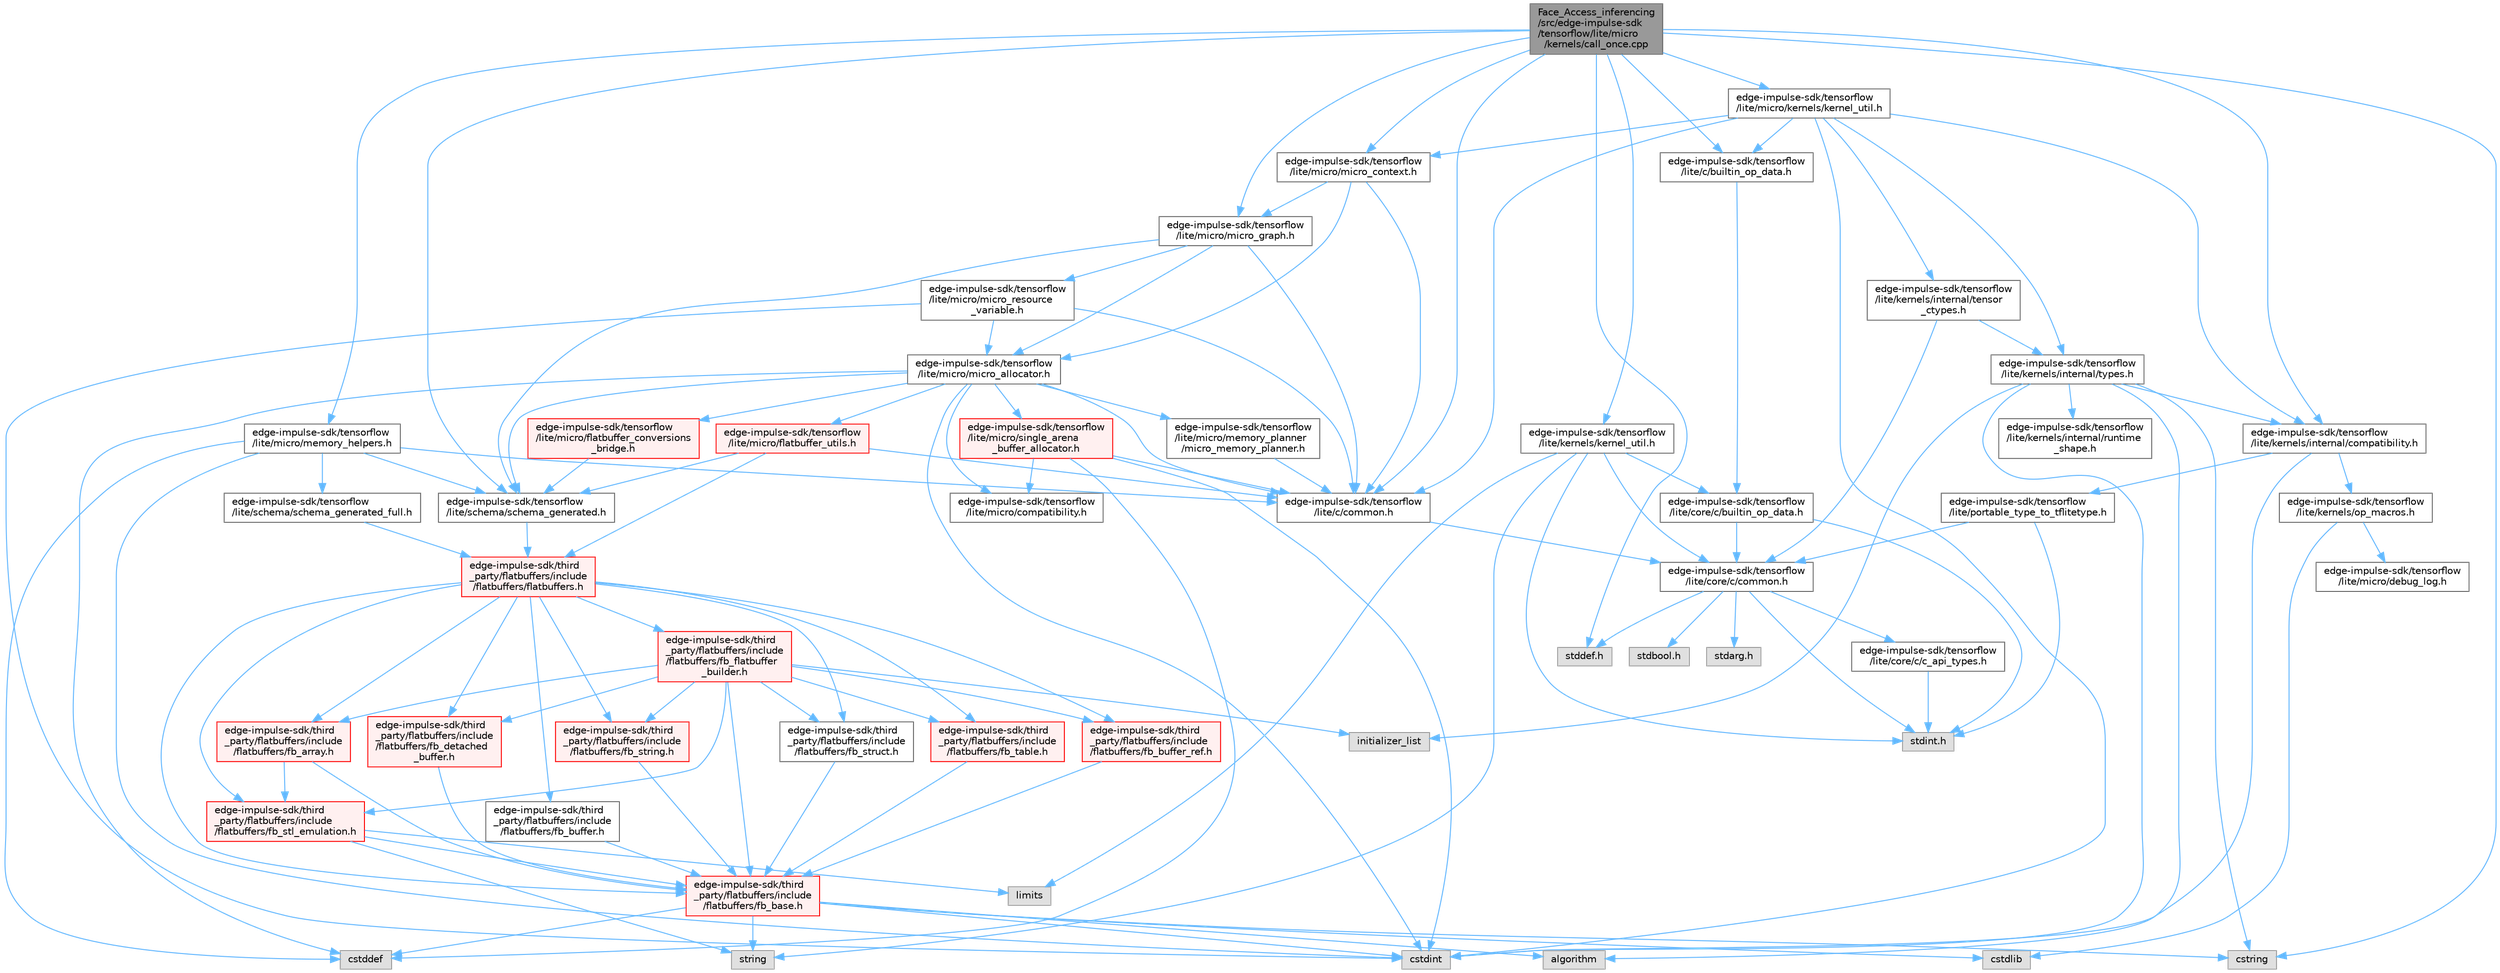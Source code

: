 digraph "Face_Access_inferencing/src/edge-impulse-sdk/tensorflow/lite/micro/kernels/call_once.cpp"
{
 // LATEX_PDF_SIZE
  bgcolor="transparent";
  edge [fontname=Helvetica,fontsize=10,labelfontname=Helvetica,labelfontsize=10];
  node [fontname=Helvetica,fontsize=10,shape=box,height=0.2,width=0.4];
  Node1 [id="Node000001",label="Face_Access_inferencing\l/src/edge-impulse-sdk\l/tensorflow/lite/micro\l/kernels/call_once.cpp",height=0.2,width=0.4,color="gray40", fillcolor="grey60", style="filled", fontcolor="black",tooltip=" "];
  Node1 -> Node2 [id="edge120_Node000001_Node000002",color="steelblue1",style="solid",tooltip=" "];
  Node2 [id="Node000002",label="stddef.h",height=0.2,width=0.4,color="grey60", fillcolor="#E0E0E0", style="filled",tooltip=" "];
  Node1 -> Node3 [id="edge121_Node000001_Node000003",color="steelblue1",style="solid",tooltip=" "];
  Node3 [id="Node000003",label="cstring",height=0.2,width=0.4,color="grey60", fillcolor="#E0E0E0", style="filled",tooltip=" "];
  Node1 -> Node4 [id="edge122_Node000001_Node000004",color="steelblue1",style="solid",tooltip=" "];
  Node4 [id="Node000004",label="edge-impulse-sdk/tensorflow\l/lite/c/builtin_op_data.h",height=0.2,width=0.4,color="grey40", fillcolor="white", style="filled",URL="$_face___access__inferencing_2src_2edge-impulse-sdk_2tensorflow_2lite_2c_2builtin__op__data_8h.html",tooltip=" "];
  Node4 -> Node5 [id="edge123_Node000004_Node000005",color="steelblue1",style="solid",tooltip=" "];
  Node5 [id="Node000005",label="edge-impulse-sdk/tensorflow\l/lite/core/c/builtin_op_data.h",height=0.2,width=0.4,color="grey40", fillcolor="white", style="filled",URL="$_face___access__inferencing_2src_2edge-impulse-sdk_2tensorflow_2lite_2core_2c_2builtin__op__data_8h.html",tooltip=" "];
  Node5 -> Node6 [id="edge124_Node000005_Node000006",color="steelblue1",style="solid",tooltip=" "];
  Node6 [id="Node000006",label="stdint.h",height=0.2,width=0.4,color="grey60", fillcolor="#E0E0E0", style="filled",tooltip=" "];
  Node5 -> Node7 [id="edge125_Node000005_Node000007",color="steelblue1",style="solid",tooltip=" "];
  Node7 [id="Node000007",label="edge-impulse-sdk/tensorflow\l/lite/core/c/common.h",height=0.2,width=0.4,color="grey40", fillcolor="white", style="filled",URL="$_face___access__inferencing_2src_2edge-impulse-sdk_2tensorflow_2lite_2core_2c_2common_8h.html",tooltip=" "];
  Node7 -> Node8 [id="edge126_Node000007_Node000008",color="steelblue1",style="solid",tooltip=" "];
  Node8 [id="Node000008",label="stdarg.h",height=0.2,width=0.4,color="grey60", fillcolor="#E0E0E0", style="filled",tooltip=" "];
  Node7 -> Node9 [id="edge127_Node000007_Node000009",color="steelblue1",style="solid",tooltip=" "];
  Node9 [id="Node000009",label="stdbool.h",height=0.2,width=0.4,color="grey60", fillcolor="#E0E0E0", style="filled",tooltip=" "];
  Node7 -> Node2 [id="edge128_Node000007_Node000002",color="steelblue1",style="solid",tooltip=" "];
  Node7 -> Node6 [id="edge129_Node000007_Node000006",color="steelblue1",style="solid",tooltip=" "];
  Node7 -> Node10 [id="edge130_Node000007_Node000010",color="steelblue1",style="solid",tooltip=" "];
  Node10 [id="Node000010",label="edge-impulse-sdk/tensorflow\l/lite/core/c/c_api_types.h",height=0.2,width=0.4,color="grey40", fillcolor="white", style="filled",URL="$_face___access__inferencing_2src_2edge-impulse-sdk_2tensorflow_2lite_2core_2c_2c__api__types_8h.html",tooltip=" "];
  Node10 -> Node6 [id="edge131_Node000010_Node000006",color="steelblue1",style="solid",tooltip=" "];
  Node1 -> Node11 [id="edge132_Node000001_Node000011",color="steelblue1",style="solid",tooltip=" "];
  Node11 [id="Node000011",label="edge-impulse-sdk/tensorflow\l/lite/c/common.h",height=0.2,width=0.4,color="grey40", fillcolor="white", style="filled",URL="$_face___access__inferencing_2src_2edge-impulse-sdk_2tensorflow_2lite_2c_2common_8h.html",tooltip=" "];
  Node11 -> Node7 [id="edge133_Node000011_Node000007",color="steelblue1",style="solid",tooltip=" "];
  Node1 -> Node12 [id="edge134_Node000001_Node000012",color="steelblue1",style="solid",tooltip=" "];
  Node12 [id="Node000012",label="edge-impulse-sdk/tensorflow\l/lite/kernels/internal/compatibility.h",height=0.2,width=0.4,color="grey40", fillcolor="white", style="filled",URL="$_face___access__inferencing_2src_2edge-impulse-sdk_2tensorflow_2lite_2kernels_2internal_2compatibility_8h.html",tooltip=" "];
  Node12 -> Node13 [id="edge135_Node000012_Node000013",color="steelblue1",style="solid",tooltip=" "];
  Node13 [id="Node000013",label="cstdint",height=0.2,width=0.4,color="grey60", fillcolor="#E0E0E0", style="filled",tooltip=" "];
  Node12 -> Node14 [id="edge136_Node000012_Node000014",color="steelblue1",style="solid",tooltip=" "];
  Node14 [id="Node000014",label="edge-impulse-sdk/tensorflow\l/lite/portable_type_to_tflitetype.h",height=0.2,width=0.4,color="grey40", fillcolor="white", style="filled",URL="$_face___access__inferencing_2src_2edge-impulse-sdk_2tensorflow_2lite_2portable__type__to__tflitetype_8h.html",tooltip=" "];
  Node14 -> Node6 [id="edge137_Node000014_Node000006",color="steelblue1",style="solid",tooltip=" "];
  Node14 -> Node7 [id="edge138_Node000014_Node000007",color="steelblue1",style="solid",tooltip=" "];
  Node12 -> Node15 [id="edge139_Node000012_Node000015",color="steelblue1",style="solid",tooltip=" "];
  Node15 [id="Node000015",label="edge-impulse-sdk/tensorflow\l/lite/kernels/op_macros.h",height=0.2,width=0.4,color="grey40", fillcolor="white", style="filled",URL="$_face___access__inferencing_2src_2edge-impulse-sdk_2tensorflow_2lite_2kernels_2op__macros_8h.html",tooltip=" "];
  Node15 -> Node16 [id="edge140_Node000015_Node000016",color="steelblue1",style="solid",tooltip=" "];
  Node16 [id="Node000016",label="edge-impulse-sdk/tensorflow\l/lite/micro/debug_log.h",height=0.2,width=0.4,color="grey40", fillcolor="white", style="filled",URL="$_face___access__inferencing_2src_2edge-impulse-sdk_2tensorflow_2lite_2micro_2debug__log_8h.html",tooltip=" "];
  Node15 -> Node17 [id="edge141_Node000015_Node000017",color="steelblue1",style="solid",tooltip=" "];
  Node17 [id="Node000017",label="cstdlib",height=0.2,width=0.4,color="grey60", fillcolor="#E0E0E0", style="filled",tooltip=" "];
  Node1 -> Node18 [id="edge142_Node000001_Node000018",color="steelblue1",style="solid",tooltip=" "];
  Node18 [id="Node000018",label="edge-impulse-sdk/tensorflow\l/lite/kernels/kernel_util.h",height=0.2,width=0.4,color="grey40", fillcolor="white", style="filled",URL="$_face___access__inferencing_2src_2edge-impulse-sdk_2tensorflow_2lite_2kernels_2kernel__util_8h.html",tooltip=" "];
  Node18 -> Node6 [id="edge143_Node000018_Node000006",color="steelblue1",style="solid",tooltip=" "];
  Node18 -> Node19 [id="edge144_Node000018_Node000019",color="steelblue1",style="solid",tooltip=" "];
  Node19 [id="Node000019",label="limits",height=0.2,width=0.4,color="grey60", fillcolor="#E0E0E0", style="filled",tooltip=" "];
  Node18 -> Node20 [id="edge145_Node000018_Node000020",color="steelblue1",style="solid",tooltip=" "];
  Node20 [id="Node000020",label="string",height=0.2,width=0.4,color="grey60", fillcolor="#E0E0E0", style="filled",tooltip=" "];
  Node18 -> Node5 [id="edge146_Node000018_Node000005",color="steelblue1",style="solid",tooltip=" "];
  Node18 -> Node7 [id="edge147_Node000018_Node000007",color="steelblue1",style="solid",tooltip=" "];
  Node1 -> Node21 [id="edge148_Node000001_Node000021",color="steelblue1",style="solid",tooltip=" "];
  Node21 [id="Node000021",label="edge-impulse-sdk/tensorflow\l/lite/micro/kernels/kernel_util.h",height=0.2,width=0.4,color="grey40", fillcolor="white", style="filled",URL="$_face___access__inferencing_2src_2edge-impulse-sdk_2tensorflow_2lite_2micro_2kernels_2kernel__util_8h.html",tooltip=" "];
  Node21 -> Node13 [id="edge149_Node000021_Node000013",color="steelblue1",style="solid",tooltip=" "];
  Node21 -> Node4 [id="edge150_Node000021_Node000004",color="steelblue1",style="solid",tooltip=" "];
  Node21 -> Node11 [id="edge151_Node000021_Node000011",color="steelblue1",style="solid",tooltip=" "];
  Node21 -> Node12 [id="edge152_Node000021_Node000012",color="steelblue1",style="solid",tooltip=" "];
  Node21 -> Node22 [id="edge153_Node000021_Node000022",color="steelblue1",style="solid",tooltip=" "];
  Node22 [id="Node000022",label="edge-impulse-sdk/tensorflow\l/lite/kernels/internal/tensor\l_ctypes.h",height=0.2,width=0.4,color="grey40", fillcolor="white", style="filled",URL="$_face___access__inferencing_2src_2edge-impulse-sdk_2tensorflow_2lite_2kernels_2internal_2tensor__ctypes_8h.html",tooltip=" "];
  Node22 -> Node7 [id="edge154_Node000022_Node000007",color="steelblue1",style="solid",tooltip=" "];
  Node22 -> Node23 [id="edge155_Node000022_Node000023",color="steelblue1",style="solid",tooltip=" "];
  Node23 [id="Node000023",label="edge-impulse-sdk/tensorflow\l/lite/kernels/internal/types.h",height=0.2,width=0.4,color="grey40", fillcolor="white", style="filled",URL="$_face___access__inferencing_2src_2edge-impulse-sdk_2tensorflow_2lite_2kernels_2internal_2types_8h.html",tooltip=" "];
  Node23 -> Node24 [id="edge156_Node000023_Node000024",color="steelblue1",style="solid",tooltip=" "];
  Node24 [id="Node000024",label="algorithm",height=0.2,width=0.4,color="grey60", fillcolor="#E0E0E0", style="filled",tooltip=" "];
  Node23 -> Node13 [id="edge157_Node000023_Node000013",color="steelblue1",style="solid",tooltip=" "];
  Node23 -> Node3 [id="edge158_Node000023_Node000003",color="steelblue1",style="solid",tooltip=" "];
  Node23 -> Node25 [id="edge159_Node000023_Node000025",color="steelblue1",style="solid",tooltip=" "];
  Node25 [id="Node000025",label="initializer_list",height=0.2,width=0.4,color="grey60", fillcolor="#E0E0E0", style="filled",tooltip=" "];
  Node23 -> Node12 [id="edge160_Node000023_Node000012",color="steelblue1",style="solid",tooltip=" "];
  Node23 -> Node26 [id="edge161_Node000023_Node000026",color="steelblue1",style="solid",tooltip=" "];
  Node26 [id="Node000026",label="edge-impulse-sdk/tensorflow\l/lite/kernels/internal/runtime\l_shape.h",height=0.2,width=0.4,color="grey40", fillcolor="white", style="filled",URL="$_face___access__inferencing_2src_2edge-impulse-sdk_2tensorflow_2lite_2kernels_2internal_2runtime__shape_8h.html",tooltip=" "];
  Node21 -> Node23 [id="edge162_Node000021_Node000023",color="steelblue1",style="solid",tooltip=" "];
  Node21 -> Node27 [id="edge163_Node000021_Node000027",color="steelblue1",style="solid",tooltip=" "];
  Node27 [id="Node000027",label="edge-impulse-sdk/tensorflow\l/lite/micro/micro_context.h",height=0.2,width=0.4,color="grey40", fillcolor="white", style="filled",URL="$_face___access__inferencing_2src_2edge-impulse-sdk_2tensorflow_2lite_2micro_2micro__context_8h.html",tooltip=" "];
  Node27 -> Node11 [id="edge164_Node000027_Node000011",color="steelblue1",style="solid",tooltip=" "];
  Node27 -> Node28 [id="edge165_Node000027_Node000028",color="steelblue1",style="solid",tooltip=" "];
  Node28 [id="Node000028",label="edge-impulse-sdk/tensorflow\l/lite/micro/micro_allocator.h",height=0.2,width=0.4,color="grey40", fillcolor="white", style="filled",URL="$_face___access__inferencing_2src_2edge-impulse-sdk_2tensorflow_2lite_2micro_2micro__allocator_8h.html",tooltip=" "];
  Node28 -> Node29 [id="edge166_Node000028_Node000029",color="steelblue1",style="solid",tooltip=" "];
  Node29 [id="Node000029",label="cstddef",height=0.2,width=0.4,color="grey60", fillcolor="#E0E0E0", style="filled",tooltip=" "];
  Node28 -> Node13 [id="edge167_Node000028_Node000013",color="steelblue1",style="solid",tooltip=" "];
  Node28 -> Node11 [id="edge168_Node000028_Node000011",color="steelblue1",style="solid",tooltip=" "];
  Node28 -> Node30 [id="edge169_Node000028_Node000030",color="steelblue1",style="solid",tooltip=" "];
  Node30 [id="Node000030",label="edge-impulse-sdk/tensorflow\l/lite/micro/single_arena\l_buffer_allocator.h",height=0.2,width=0.4,color="red", fillcolor="#FFF0F0", style="filled",URL="$_face___access__inferencing_2src_2edge-impulse-sdk_2tensorflow_2lite_2micro_2single__arena__buffer__allocator_8h.html",tooltip=" "];
  Node30 -> Node29 [id="edge170_Node000030_Node000029",color="steelblue1",style="solid",tooltip=" "];
  Node30 -> Node13 [id="edge171_Node000030_Node000013",color="steelblue1",style="solid",tooltip=" "];
  Node30 -> Node11 [id="edge172_Node000030_Node000011",color="steelblue1",style="solid",tooltip=" "];
  Node30 -> Node33 [id="edge173_Node000030_Node000033",color="steelblue1",style="solid",tooltip=" "];
  Node33 [id="Node000033",label="edge-impulse-sdk/tensorflow\l/lite/micro/compatibility.h",height=0.2,width=0.4,color="grey40", fillcolor="white", style="filled",URL="$_face___access__inferencing_2src_2edge-impulse-sdk_2tensorflow_2lite_2micro_2compatibility_8h.html",tooltip=" "];
  Node28 -> Node33 [id="edge174_Node000028_Node000033",color="steelblue1",style="solid",tooltip=" "];
  Node28 -> Node34 [id="edge175_Node000028_Node000034",color="steelblue1",style="solid",tooltip=" "];
  Node34 [id="Node000034",label="edge-impulse-sdk/tensorflow\l/lite/micro/flatbuffer_utils.h",height=0.2,width=0.4,color="red", fillcolor="#FFF0F0", style="filled",URL="$_face___access__inferencing_2src_2edge-impulse-sdk_2tensorflow_2lite_2micro_2flatbuffer__utils_8h.html",tooltip=" "];
  Node34 -> Node35 [id="edge176_Node000034_Node000035",color="steelblue1",style="solid",tooltip=" "];
  Node35 [id="Node000035",label="edge-impulse-sdk/third\l_party/flatbuffers/include\l/flatbuffers/flatbuffers.h",height=0.2,width=0.4,color="red", fillcolor="#FFF0F0", style="filled",URL="$_face___access__inferencing_2src_2edge-impulse-sdk_2third__party_2flatbuffers_2include_2flatbuffers_2flatbuffers_8h.html",tooltip=" "];
  Node35 -> Node36 [id="edge177_Node000035_Node000036",color="steelblue1",style="solid",tooltip=" "];
  Node36 [id="Node000036",label="edge-impulse-sdk/third\l_party/flatbuffers/include\l/flatbuffers/fb_array.h",height=0.2,width=0.4,color="red", fillcolor="#FFF0F0", style="filled",URL="$fb__array_8h.html",tooltip=" "];
  Node36 -> Node37 [id="edge178_Node000036_Node000037",color="steelblue1",style="solid",tooltip=" "];
  Node37 [id="Node000037",label="edge-impulse-sdk/third\l_party/flatbuffers/include\l/flatbuffers/fb_base.h",height=0.2,width=0.4,color="red", fillcolor="#FFF0F0", style="filled",URL="$fb__base_8h.html",tooltip=" "];
  Node37 -> Node13 [id="edge179_Node000037_Node000013",color="steelblue1",style="solid",tooltip=" "];
  Node37 -> Node29 [id="edge180_Node000037_Node000029",color="steelblue1",style="solid",tooltip=" "];
  Node37 -> Node17 [id="edge181_Node000037_Node000017",color="steelblue1",style="solid",tooltip=" "];
  Node37 -> Node3 [id="edge182_Node000037_Node000003",color="steelblue1",style="solid",tooltip=" "];
  Node37 -> Node20 [id="edge183_Node000037_Node000020",color="steelblue1",style="solid",tooltip=" "];
  Node37 -> Node24 [id="edge184_Node000037_Node000024",color="steelblue1",style="solid",tooltip=" "];
  Node36 -> Node45 [id="edge185_Node000036_Node000045",color="steelblue1",style="solid",tooltip=" "];
  Node45 [id="Node000045",label="edge-impulse-sdk/third\l_party/flatbuffers/include\l/flatbuffers/fb_stl_emulation.h",height=0.2,width=0.4,color="red", fillcolor="#FFF0F0", style="filled",URL="$fb__stl__emulation_8h.html",tooltip=" "];
  Node45 -> Node37 [id="edge186_Node000045_Node000037",color="steelblue1",style="solid",tooltip=" "];
  Node45 -> Node20 [id="edge187_Node000045_Node000020",color="steelblue1",style="solid",tooltip=" "];
  Node45 -> Node19 [id="edge188_Node000045_Node000019",color="steelblue1",style="solid",tooltip=" "];
  Node35 -> Node37 [id="edge189_Node000035_Node000037",color="steelblue1",style="solid",tooltip=" "];
  Node35 -> Node47 [id="edge190_Node000035_Node000047",color="steelblue1",style="solid",tooltip=" "];
  Node47 [id="Node000047",label="edge-impulse-sdk/third\l_party/flatbuffers/include\l/flatbuffers/fb_buffer.h",height=0.2,width=0.4,color="grey40", fillcolor="white", style="filled",URL="$fb__buffer_8h.html",tooltip=" "];
  Node47 -> Node37 [id="edge191_Node000047_Node000037",color="steelblue1",style="solid",tooltip=" "];
  Node35 -> Node48 [id="edge192_Node000035_Node000048",color="steelblue1",style="solid",tooltip=" "];
  Node48 [id="Node000048",label="edge-impulse-sdk/third\l_party/flatbuffers/include\l/flatbuffers/fb_buffer_ref.h",height=0.2,width=0.4,color="red", fillcolor="#FFF0F0", style="filled",URL="$fb__buffer__ref_8h.html",tooltip=" "];
  Node48 -> Node37 [id="edge193_Node000048_Node000037",color="steelblue1",style="solid",tooltip=" "];
  Node35 -> Node50 [id="edge194_Node000035_Node000050",color="steelblue1",style="solid",tooltip=" "];
  Node50 [id="Node000050",label="edge-impulse-sdk/third\l_party/flatbuffers/include\l/flatbuffers/fb_detached\l_buffer.h",height=0.2,width=0.4,color="red", fillcolor="#FFF0F0", style="filled",URL="$fb__detached__buffer_8h.html",tooltip=" "];
  Node50 -> Node37 [id="edge195_Node000050_Node000037",color="steelblue1",style="solid",tooltip=" "];
  Node35 -> Node53 [id="edge196_Node000035_Node000053",color="steelblue1",style="solid",tooltip=" "];
  Node53 [id="Node000053",label="edge-impulse-sdk/third\l_party/flatbuffers/include\l/flatbuffers/fb_flatbuffer\l_builder.h",height=0.2,width=0.4,color="red", fillcolor="#FFF0F0", style="filled",URL="$fb__flatbuffer__builder_8h.html",tooltip=" "];
  Node53 -> Node25 [id="edge197_Node000053_Node000025",color="steelblue1",style="solid",tooltip=" "];
  Node53 -> Node36 [id="edge198_Node000053_Node000036",color="steelblue1",style="solid",tooltip=" "];
  Node53 -> Node37 [id="edge199_Node000053_Node000037",color="steelblue1",style="solid",tooltip=" "];
  Node53 -> Node48 [id="edge200_Node000053_Node000048",color="steelblue1",style="solid",tooltip=" "];
  Node53 -> Node50 [id="edge201_Node000053_Node000050",color="steelblue1",style="solid",tooltip=" "];
  Node53 -> Node45 [id="edge202_Node000053_Node000045",color="steelblue1",style="solid",tooltip=" "];
  Node53 -> Node55 [id="edge203_Node000053_Node000055",color="steelblue1",style="solid",tooltip=" "];
  Node55 [id="Node000055",label="edge-impulse-sdk/third\l_party/flatbuffers/include\l/flatbuffers/fb_string.h",height=0.2,width=0.4,color="red", fillcolor="#FFF0F0", style="filled",URL="$fb__string_8h.html",tooltip=" "];
  Node55 -> Node37 [id="edge204_Node000055_Node000037",color="steelblue1",style="solid",tooltip=" "];
  Node53 -> Node56 [id="edge205_Node000053_Node000056",color="steelblue1",style="solid",tooltip=" "];
  Node56 [id="Node000056",label="edge-impulse-sdk/third\l_party/flatbuffers/include\l/flatbuffers/fb_struct.h",height=0.2,width=0.4,color="grey40", fillcolor="white", style="filled",URL="$fb__struct_8h.html",tooltip=" "];
  Node56 -> Node37 [id="edge206_Node000056_Node000037",color="steelblue1",style="solid",tooltip=" "];
  Node53 -> Node57 [id="edge207_Node000053_Node000057",color="steelblue1",style="solid",tooltip=" "];
  Node57 [id="Node000057",label="edge-impulse-sdk/third\l_party/flatbuffers/include\l/flatbuffers/fb_table.h",height=0.2,width=0.4,color="red", fillcolor="#FFF0F0", style="filled",URL="$fb__table_8h.html",tooltip=" "];
  Node57 -> Node37 [id="edge208_Node000057_Node000037",color="steelblue1",style="solid",tooltip=" "];
  Node35 -> Node45 [id="edge209_Node000035_Node000045",color="steelblue1",style="solid",tooltip=" "];
  Node35 -> Node55 [id="edge210_Node000035_Node000055",color="steelblue1",style="solid",tooltip=" "];
  Node35 -> Node56 [id="edge211_Node000035_Node000056",color="steelblue1",style="solid",tooltip=" "];
  Node35 -> Node57 [id="edge212_Node000035_Node000057",color="steelblue1",style="solid",tooltip=" "];
  Node34 -> Node11 [id="edge213_Node000034_Node000011",color="steelblue1",style="solid",tooltip=" "];
  Node34 -> Node66 [id="edge214_Node000034_Node000066",color="steelblue1",style="solid",tooltip=" "];
  Node66 [id="Node000066",label="edge-impulse-sdk/tensorflow\l/lite/schema/schema_generated.h",height=0.2,width=0.4,color="grey40", fillcolor="white", style="filled",URL="$_face___access__inferencing_2src_2edge-impulse-sdk_2tensorflow_2lite_2schema_2schema__generated_8h.html",tooltip=" "];
  Node66 -> Node35 [id="edge215_Node000066_Node000035",color="steelblue1",style="solid",tooltip=" "];
  Node28 -> Node67 [id="edge216_Node000028_Node000067",color="steelblue1",style="solid",tooltip=" "];
  Node67 [id="Node000067",label="edge-impulse-sdk/tensorflow\l/lite/micro/memory_planner\l/micro_memory_planner.h",height=0.2,width=0.4,color="grey40", fillcolor="white", style="filled",URL="$_face___access__inferencing_2src_2edge-impulse-sdk_2tensorflow_2lite_2micro_2memory__planner_2micro__memory__planner_8h.html",tooltip=" "];
  Node67 -> Node11 [id="edge217_Node000067_Node000011",color="steelblue1",style="solid",tooltip=" "];
  Node28 -> Node68 [id="edge218_Node000028_Node000068",color="steelblue1",style="solid",tooltip=" "];
  Node68 [id="Node000068",label="edge-impulse-sdk/tensorflow\l/lite/micro/flatbuffer_conversions\l_bridge.h",height=0.2,width=0.4,color="red", fillcolor="#FFF0F0", style="filled",URL="$_face___access__inferencing_2src_2edge-impulse-sdk_2tensorflow_2lite_2micro_2flatbuffer__conversions__bridge_8h.html",tooltip=" "];
  Node68 -> Node66 [id="edge219_Node000068_Node000066",color="steelblue1",style="solid",tooltip=" "];
  Node28 -> Node66 [id="edge220_Node000028_Node000066",color="steelblue1",style="solid",tooltip=" "];
  Node27 -> Node73 [id="edge221_Node000027_Node000073",color="steelblue1",style="solid",tooltip=" "];
  Node73 [id="Node000073",label="edge-impulse-sdk/tensorflow\l/lite/micro/micro_graph.h",height=0.2,width=0.4,color="grey40", fillcolor="white", style="filled",URL="$_face___access__inferencing_2src_2edge-impulse-sdk_2tensorflow_2lite_2micro_2micro__graph_8h.html",tooltip=" "];
  Node73 -> Node11 [id="edge222_Node000073_Node000011",color="steelblue1",style="solid",tooltip=" "];
  Node73 -> Node28 [id="edge223_Node000073_Node000028",color="steelblue1",style="solid",tooltip=" "];
  Node73 -> Node74 [id="edge224_Node000073_Node000074",color="steelblue1",style="solid",tooltip=" "];
  Node74 [id="Node000074",label="edge-impulse-sdk/tensorflow\l/lite/micro/micro_resource\l_variable.h",height=0.2,width=0.4,color="grey40", fillcolor="white", style="filled",URL="$_face___access__inferencing_2src_2edge-impulse-sdk_2tensorflow_2lite_2micro_2micro__resource__variable_8h.html",tooltip=" "];
  Node74 -> Node13 [id="edge225_Node000074_Node000013",color="steelblue1",style="solid",tooltip=" "];
  Node74 -> Node11 [id="edge226_Node000074_Node000011",color="steelblue1",style="solid",tooltip=" "];
  Node74 -> Node28 [id="edge227_Node000074_Node000028",color="steelblue1",style="solid",tooltip=" "];
  Node73 -> Node66 [id="edge228_Node000073_Node000066",color="steelblue1",style="solid",tooltip=" "];
  Node1 -> Node75 [id="edge229_Node000001_Node000075",color="steelblue1",style="solid",tooltip=" "];
  Node75 [id="Node000075",label="edge-impulse-sdk/tensorflow\l/lite/micro/memory_helpers.h",height=0.2,width=0.4,color="grey40", fillcolor="white", style="filled",URL="$_face___access__inferencing_2src_2edge-impulse-sdk_2tensorflow_2lite_2micro_2memory__helpers_8h.html",tooltip=" "];
  Node75 -> Node29 [id="edge230_Node000075_Node000029",color="steelblue1",style="solid",tooltip=" "];
  Node75 -> Node13 [id="edge231_Node000075_Node000013",color="steelblue1",style="solid",tooltip=" "];
  Node75 -> Node11 [id="edge232_Node000075_Node000011",color="steelblue1",style="solid",tooltip=" "];
  Node75 -> Node66 [id="edge233_Node000075_Node000066",color="steelblue1",style="solid",tooltip=" "];
  Node75 -> Node76 [id="edge234_Node000075_Node000076",color="steelblue1",style="solid",tooltip=" "];
  Node76 [id="Node000076",label="edge-impulse-sdk/tensorflow\l/lite/schema/schema_generated_full.h",height=0.2,width=0.4,color="grey40", fillcolor="white", style="filled",URL="$schema__generated__full_8h.html",tooltip=" "];
  Node76 -> Node35 [id="edge235_Node000076_Node000035",color="steelblue1",style="solid",tooltip=" "];
  Node1 -> Node27 [id="edge236_Node000001_Node000027",color="steelblue1",style="solid",tooltip=" "];
  Node1 -> Node73 [id="edge237_Node000001_Node000073",color="steelblue1",style="solid",tooltip=" "];
  Node1 -> Node66 [id="edge238_Node000001_Node000066",color="steelblue1",style="solid",tooltip=" "];
}
